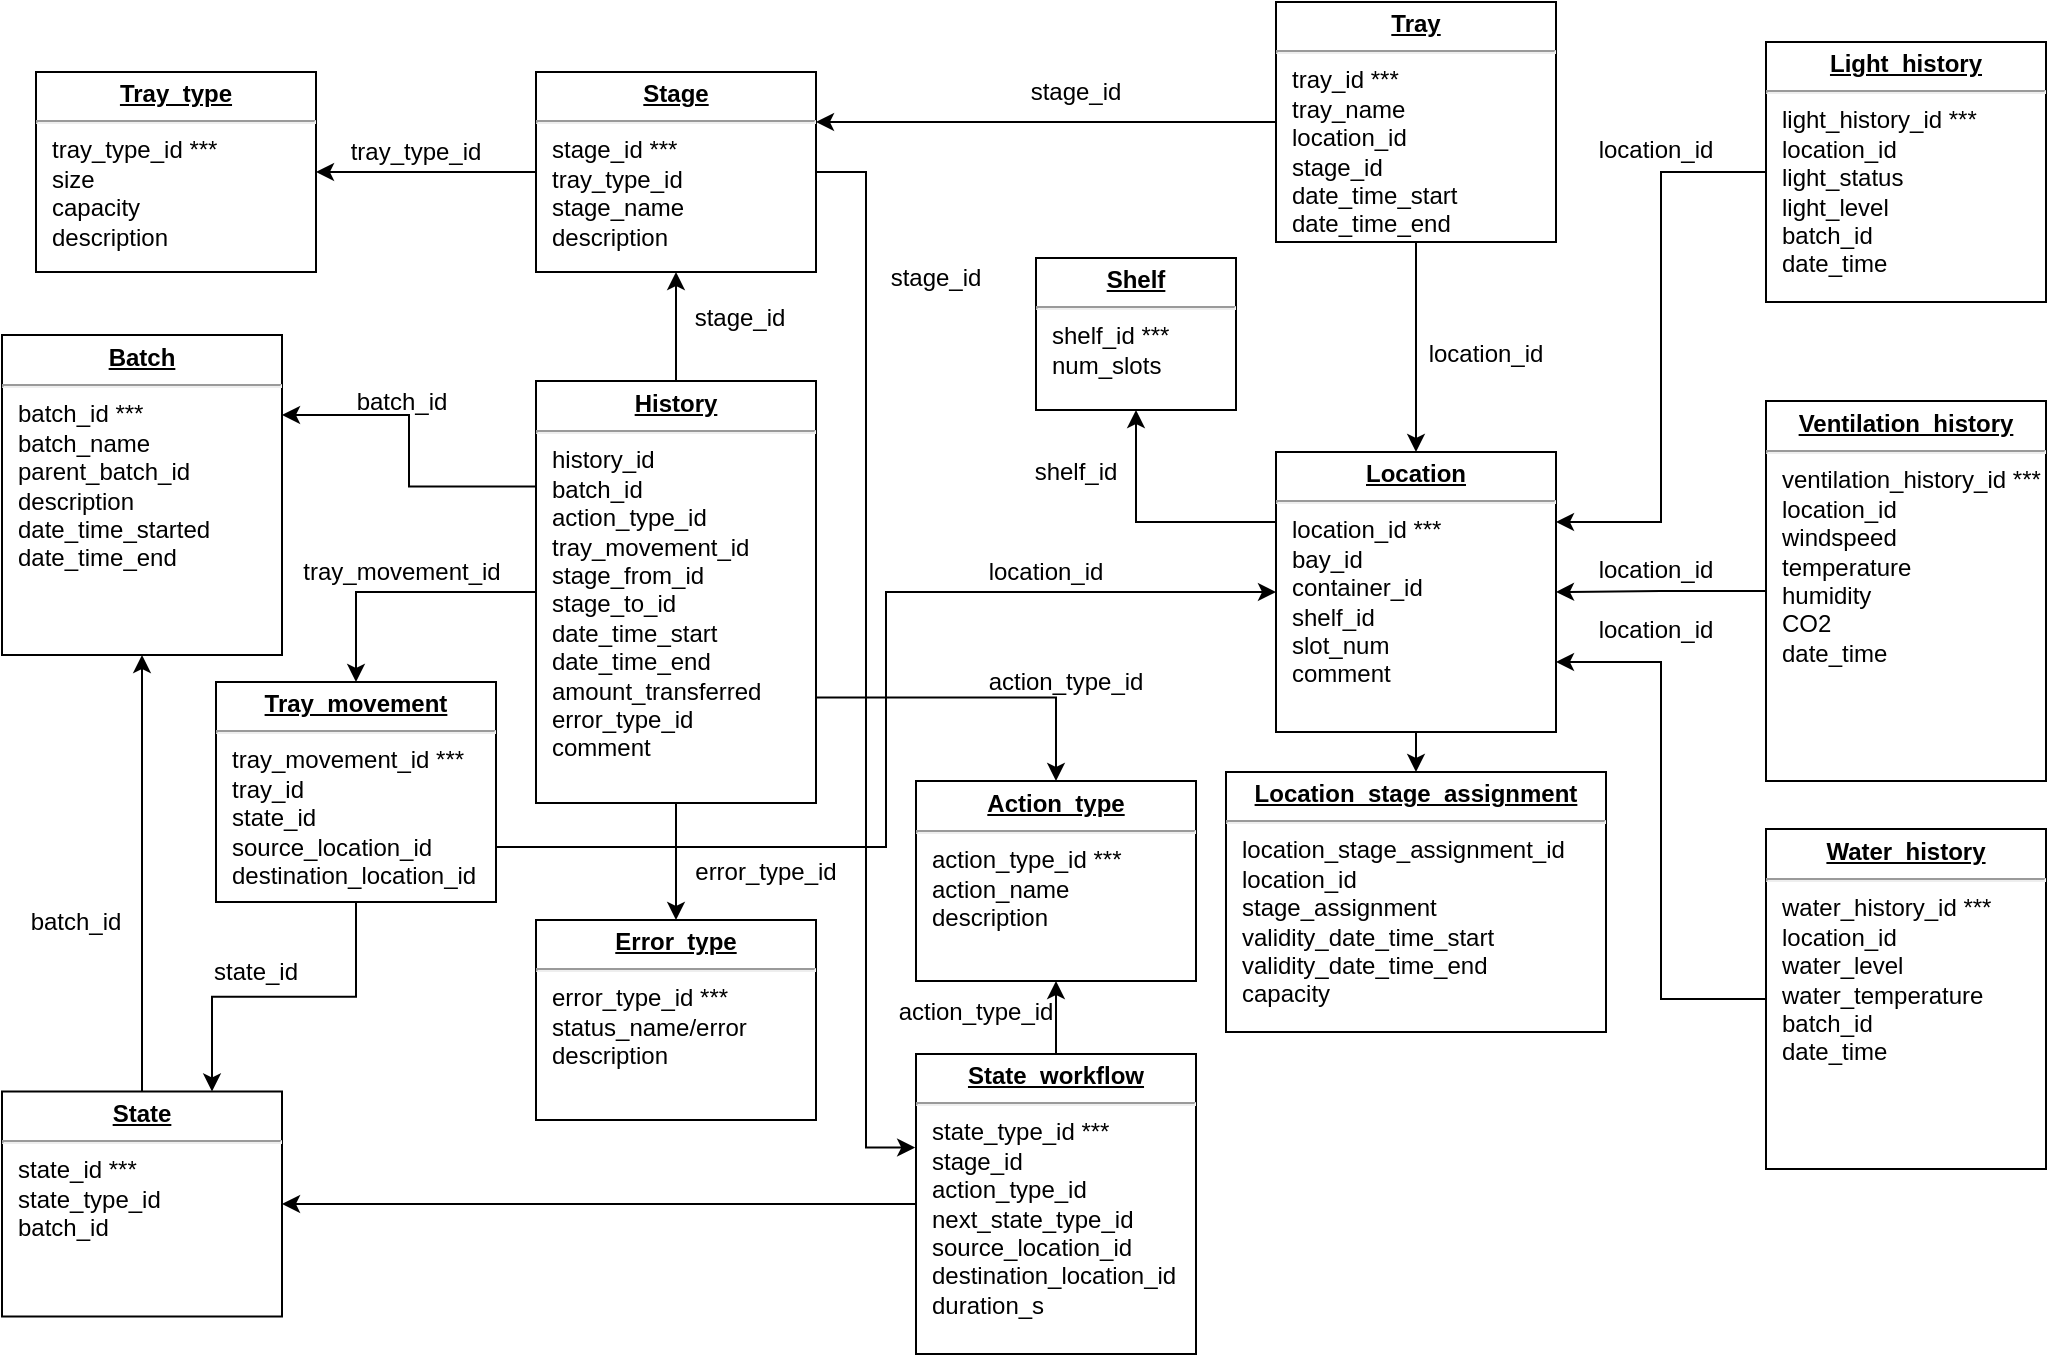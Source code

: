 <mxfile version="14.6.0" type="device"><diagram name="Page-1" id="a7904f86-f2b4-8e86-fa97-74104820619b"><mxGraphModel dx="1662" dy="737" grid="1" gridSize="10" guides="1" tooltips="1" connect="1" arrows="1" fold="1" page="1" pageScale="1" pageWidth="1100" pageHeight="850" background="#ffffff" math="0" shadow="0"><root><mxCell id="0"/><mxCell id="1" parent="0"/><mxCell id="24794b860abc3c2d-1" value="&lt;p style=&quot;margin: 0px ; margin-top: 4px ; text-align: center ; text-decoration: underline&quot;&gt;&lt;b&gt;Batch&lt;/b&gt;&lt;/p&gt;&lt;hr&gt;&lt;p style=&quot;margin: 0px ; margin-left: 8px&quot;&gt;batch_id ***&lt;br&gt;batch_name&lt;br&gt;parent_batch_id&lt;/p&gt;&lt;p style=&quot;margin: 0px ; margin-left: 8px&quot;&gt;&lt;span&gt;description&lt;/span&gt;&lt;br&gt;&lt;/p&gt;&lt;p style=&quot;margin: 0px ; margin-left: 8px&quot;&gt;date_time_started&lt;/p&gt;&lt;p style=&quot;margin: 0px ; margin-left: 8px&quot;&gt;date_time_end&lt;/p&gt;" style="verticalAlign=top;align=left;overflow=fill;fontSize=12;fontFamily=Helvetica;html=1;rounded=0;shadow=0;comic=0;labelBackgroundColor=none;strokeWidth=1" parent="1" vertex="1"><mxGeometry x="23" y="260.5" width="140" height="160" as="geometry"/></mxCell><mxCell id="24794b860abc3c2d-17" value="&lt;p style=&quot;margin: 0px ; margin-top: 4px ; text-align: center ; text-decoration: underline&quot;&gt;&lt;b&gt;Tray_type&lt;/b&gt;&lt;/p&gt;&lt;hr&gt;&lt;p style=&quot;margin: 0px ; margin-left: 8px&quot;&gt;tray_type_id ***&lt;br&gt;size&lt;/p&gt;&lt;p style=&quot;margin: 0px ; margin-left: 8px&quot;&gt;capacity&lt;br&gt;description&lt;/p&gt;&lt;p style=&quot;margin: 0px ; margin-left: 8px&quot;&gt;&lt;br&gt;&lt;/p&gt;" style="verticalAlign=top;align=left;overflow=fill;fontSize=12;fontFamily=Helvetica;html=1;rounded=0;shadow=0;comic=0;labelBackgroundColor=none;strokeWidth=1" parent="1" vertex="1"><mxGeometry x="40" y="129" width="140" height="100" as="geometry"/></mxCell><mxCell id="ped6waNMPXb0ZNZCsmnn-5" style="edgeStyle=orthogonalEdgeStyle;rounded=0;orthogonalLoop=1;jettySize=auto;html=1;exitX=0;exitY=0.5;exitDx=0;exitDy=0;entryX=1;entryY=0.5;entryDx=0;entryDy=0;" parent="1" source="24794b860abc3c2d-19" target="24794b860abc3c2d-17" edge="1"><mxGeometry relative="1" as="geometry"/></mxCell><mxCell id="QEcD29IbiEaPWwG-I_kp-25" style="edgeStyle=orthogonalEdgeStyle;rounded=0;orthogonalLoop=1;jettySize=auto;html=1;exitX=1;exitY=0.5;exitDx=0;exitDy=0;entryX=-0.003;entryY=0.312;entryDx=0;entryDy=0;entryPerimeter=0;" parent="1" source="24794b860abc3c2d-19" target="QEcD29IbiEaPWwG-I_kp-4" edge="1"><mxGeometry relative="1" as="geometry"/></mxCell><mxCell id="24794b860abc3c2d-19" value="&lt;p style=&quot;margin: 0px ; margin-top: 4px ; text-align: center ; text-decoration: underline&quot;&gt;&lt;b&gt;Stage&lt;/b&gt;&lt;/p&gt;&lt;hr&gt;&lt;p style=&quot;margin: 0px ; margin-left: 8px&quot;&gt;stage_id ***&lt;/p&gt;&lt;p style=&quot;margin: 0px ; margin-left: 8px&quot;&gt;tray_type_id&lt;/p&gt;&lt;p style=&quot;margin: 0px ; margin-left: 8px&quot;&gt;stage_name&lt;/p&gt;&lt;p style=&quot;margin: 0px ; margin-left: 8px&quot;&gt;&lt;span&gt;description&lt;/span&gt;&lt;br&gt;&lt;/p&gt;&lt;p style=&quot;margin: 0px ; margin-left: 8px&quot;&gt;&lt;br&gt;&lt;/p&gt;" style="verticalAlign=top;align=left;overflow=fill;fontSize=12;fontFamily=Helvetica;html=1;rounded=0;shadow=0;comic=0;labelBackgroundColor=none;strokeWidth=1" parent="1" vertex="1"><mxGeometry x="290" y="129" width="140" height="100" as="geometry"/></mxCell><mxCell id="24794b860abc3c2d-22" value="&lt;p style=&quot;margin: 0px ; margin-top: 4px ; text-align: center ; text-decoration: underline&quot;&gt;&lt;b&gt;Error_type&lt;/b&gt;&lt;/p&gt;&lt;hr&gt;&lt;p style=&quot;margin: 0px ; margin-left: 8px&quot;&gt;error_type_id ***&lt;br&gt;status_name/error&lt;br&gt;description&lt;/p&gt;" style="verticalAlign=top;align=left;overflow=fill;fontSize=12;fontFamily=Helvetica;html=1;rounded=0;shadow=0;comic=0;labelBackgroundColor=none;strokeWidth=1" parent="1" vertex="1"><mxGeometry x="290" y="553" width="140" height="100" as="geometry"/></mxCell><mxCell id="ped6waNMPXb0ZNZCsmnn-7" style="edgeStyle=orthogonalEdgeStyle;rounded=0;orthogonalLoop=1;jettySize=auto;html=1;exitX=0.5;exitY=1;exitDx=0;exitDy=0;entryX=0.5;entryY=0;entryDx=0;entryDy=0;" parent="1" source="24794b860abc3c2d-23" target="24794b860abc3c2d-22" edge="1"><mxGeometry relative="1" as="geometry"/></mxCell><mxCell id="ped6waNMPXb0ZNZCsmnn-9" style="edgeStyle=orthogonalEdgeStyle;rounded=0;orthogonalLoop=1;jettySize=auto;html=1;exitX=1;exitY=0.75;exitDx=0;exitDy=0;entryX=0.5;entryY=0;entryDx=0;entryDy=0;" parent="1" source="24794b860abc3c2d-23" target="ped6waNMPXb0ZNZCsmnn-6" edge="1"><mxGeometry relative="1" as="geometry"/></mxCell><mxCell id="ped6waNMPXb0ZNZCsmnn-19" style="edgeStyle=orthogonalEdgeStyle;rounded=0;orthogonalLoop=1;jettySize=auto;html=1;exitX=0.5;exitY=0;exitDx=0;exitDy=0;entryX=0.5;entryY=1;entryDx=0;entryDy=0;" parent="1" source="24794b860abc3c2d-23" target="24794b860abc3c2d-19" edge="1"><mxGeometry relative="1" as="geometry"/></mxCell><mxCell id="ped6waNMPXb0ZNZCsmnn-37" style="edgeStyle=orthogonalEdgeStyle;rounded=0;orthogonalLoop=1;jettySize=auto;html=1;exitX=0;exitY=0.25;exitDx=0;exitDy=0;entryX=1;entryY=0.25;entryDx=0;entryDy=0;" parent="1" source="24794b860abc3c2d-23" target="24794b860abc3c2d-1" edge="1"><mxGeometry relative="1" as="geometry"/></mxCell><mxCell id="QEcD29IbiEaPWwG-I_kp-23" style="edgeStyle=orthogonalEdgeStyle;rounded=0;orthogonalLoop=1;jettySize=auto;html=1;exitX=0;exitY=0.5;exitDx=0;exitDy=0;entryX=0.5;entryY=0;entryDx=0;entryDy=0;" parent="1" source="24794b860abc3c2d-23" target="QEcD29IbiEaPWwG-I_kp-18" edge="1"><mxGeometry relative="1" as="geometry"/></mxCell><mxCell id="24794b860abc3c2d-23" value="&lt;p style=&quot;margin: 0px ; margin-top: 4px ; text-align: center ; text-decoration: underline&quot;&gt;&lt;b&gt;History&lt;/b&gt;&lt;/p&gt;&lt;hr&gt;&lt;p style=&quot;margin: 0px ; margin-left: 8px&quot;&gt;history_id&lt;/p&gt;&lt;p style=&quot;margin: 0px ; margin-left: 8px&quot;&gt;batch_id&lt;/p&gt;&lt;p style=&quot;margin: 0px ; margin-left: 8px&quot;&gt;action_type_id&lt;/p&gt;&lt;p style=&quot;margin: 0px 0px 0px 8px&quot;&gt;&lt;span&gt;tray_movement_id&lt;/span&gt;&lt;/p&gt;&lt;p style=&quot;margin: 0px 0px 0px 8px&quot;&gt;&lt;span&gt;stage_from_id&lt;/span&gt;&lt;br&gt;&lt;/p&gt;&lt;p style=&quot;margin: 0px 0px 0px 8px&quot;&gt;stage_to_id&lt;/p&gt;&lt;p style=&quot;margin: 0px ; margin-left: 8px&quot;&gt;&lt;span&gt;date_time_start&lt;/span&gt;&lt;br&gt;&lt;/p&gt;&lt;p style=&quot;margin: 0px ; margin-left: 8px&quot;&gt;date_time_end&lt;br&gt;&lt;/p&gt;&lt;p style=&quot;margin: 0px ; margin-left: 8px&quot;&gt;amount_transferred&lt;/p&gt;&lt;p style=&quot;margin: 0px ; margin-left: 8px&quot;&gt;error_type_id&lt;/p&gt;&lt;p style=&quot;margin: 0px ; margin-left: 8px&quot;&gt;comment&lt;/p&gt;&lt;p style=&quot;margin: 0px ; margin-left: 8px&quot;&gt;&lt;br&gt;&lt;/p&gt;&lt;p style=&quot;margin: 0px ; margin-left: 8px&quot;&gt;&lt;br&gt;&lt;/p&gt;&lt;p style=&quot;margin: 0px ; margin-left: 8px&quot;&gt;&lt;br&gt;&lt;/p&gt;" style="verticalAlign=top;align=left;overflow=fill;fontSize=12;fontFamily=Helvetica;html=1;rounded=0;shadow=0;comic=0;labelBackgroundColor=none;strokeWidth=1" parent="1" vertex="1"><mxGeometry x="290" y="283.5" width="140" height="211" as="geometry"/></mxCell><mxCell id="ped6waNMPXb0ZNZCsmnn-18" style="edgeStyle=orthogonalEdgeStyle;rounded=0;orthogonalLoop=1;jettySize=auto;html=1;exitX=0;exitY=0.5;exitDx=0;exitDy=0;entryX=1;entryY=0.75;entryDx=0;entryDy=0;" parent="1" source="24794b860abc3c2d-26" target="ped6waNMPXb0ZNZCsmnn-15" edge="1"><mxGeometry relative="1" as="geometry"/></mxCell><mxCell id="24794b860abc3c2d-26" value="&lt;p style=&quot;margin: 0px ; margin-top: 4px ; text-align: center ; text-decoration: underline&quot;&gt;&lt;b&gt;Water_history&lt;/b&gt;&lt;/p&gt;&lt;hr&gt;&lt;p style=&quot;margin: 0px ; margin-left: 8px&quot;&gt;water_history_id ***&lt;/p&gt;&lt;p style=&quot;margin: 0px ; margin-left: 8px&quot;&gt;&lt;span&gt;location_id&lt;/span&gt;&lt;/p&gt;&lt;p style=&quot;margin: 0px ; margin-left: 8px&quot;&gt;&lt;span&gt;water_level&lt;/span&gt;&lt;br&gt;&lt;/p&gt;&lt;p style=&quot;margin: 0px ; margin-left: 8px&quot;&gt;water_temperature&lt;/p&gt;&lt;p style=&quot;margin: 0px ; margin-left: 8px&quot;&gt;batch_id&lt;/p&gt;&lt;p style=&quot;margin: 0px ; margin-left: 8px&quot;&gt;date_time&lt;/p&gt;&lt;p style=&quot;margin: 0px ; margin-left: 8px&quot;&gt;&lt;br&gt;&lt;/p&gt;" style="verticalAlign=top;align=left;overflow=fill;fontSize=12;fontFamily=Helvetica;html=1;rounded=0;shadow=0;comic=0;labelBackgroundColor=none;strokeWidth=1" parent="1" vertex="1"><mxGeometry x="905" y="507.5" width="140" height="170" as="geometry"/></mxCell><mxCell id="ped6waNMPXb0ZNZCsmnn-17" style="edgeStyle=orthogonalEdgeStyle;rounded=0;orthogonalLoop=1;jettySize=auto;html=1;exitX=0;exitY=0.5;exitDx=0;exitDy=0;" parent="1" source="24794b860abc3c2d-29" target="ped6waNMPXb0ZNZCsmnn-15" edge="1"><mxGeometry relative="1" as="geometry"/></mxCell><mxCell id="24794b860abc3c2d-29" value="&lt;p style=&quot;margin: 0px ; margin-top: 4px ; text-align: center ; text-decoration: underline&quot;&gt;&lt;b&gt;Ventilation_history&lt;/b&gt;&lt;/p&gt;&lt;hr&gt;&lt;p style=&quot;margin: 0px ; margin-left: 8px&quot;&gt;ventilation_history_id ***&lt;/p&gt;&lt;p style=&quot;margin: 0px ; margin-left: 8px&quot;&gt;location_id&lt;/p&gt;&lt;p style=&quot;margin: 0px ; margin-left: 8px&quot;&gt;&lt;span&gt;windspeed&lt;/span&gt;&lt;br&gt;&lt;/p&gt;&lt;p style=&quot;margin: 0px ; margin-left: 8px&quot;&gt;temperature&lt;br&gt;&lt;/p&gt;&lt;p style=&quot;margin: 0px ; margin-left: 8px&quot;&gt;humidity&lt;br&gt;&lt;/p&gt;&lt;p style=&quot;margin: 0px ; margin-left: 8px&quot;&gt;CO2&lt;br&gt;&lt;/p&gt;&lt;p style=&quot;margin: 0px ; margin-left: 8px&quot;&gt;date_time&lt;/p&gt;&lt;p style=&quot;margin: 0px ; margin-left: 8px&quot;&gt;&lt;br&gt;&lt;/p&gt;&lt;p style=&quot;margin: 0px ; margin-left: 8px&quot;&gt;&lt;br&gt;&lt;/p&gt;" style="verticalAlign=top;align=left;overflow=fill;fontSize=12;fontFamily=Helvetica;html=1;rounded=0;shadow=0;comic=0;labelBackgroundColor=none;strokeWidth=1" parent="1" vertex="1"><mxGeometry x="905" y="293.5" width="140" height="190" as="geometry"/></mxCell><mxCell id="ped6waNMPXb0ZNZCsmnn-16" style="edgeStyle=orthogonalEdgeStyle;rounded=0;orthogonalLoop=1;jettySize=auto;html=1;exitX=0;exitY=0.5;exitDx=0;exitDy=0;entryX=1;entryY=0.25;entryDx=0;entryDy=0;" parent="1" source="ped6waNMPXb0ZNZCsmnn-1" target="ped6waNMPXb0ZNZCsmnn-15" edge="1"><mxGeometry relative="1" as="geometry"/></mxCell><mxCell id="ped6waNMPXb0ZNZCsmnn-1" value="&lt;p style=&quot;margin: 0px ; margin-top: 4px ; text-align: center ; text-decoration: underline&quot;&gt;&lt;b&gt;Light_history&lt;/b&gt;&lt;/p&gt;&lt;hr&gt;&lt;p style=&quot;margin: 0px ; margin-left: 8px&quot;&gt;light_history_id ***&lt;/p&gt;&lt;p style=&quot;margin: 0px ; margin-left: 8px&quot;&gt;&lt;span&gt;location_id&lt;/span&gt;&lt;/p&gt;&lt;p style=&quot;margin: 0px ; margin-left: 8px&quot;&gt;&lt;span&gt;light_status&lt;/span&gt;&lt;/p&gt;&lt;p style=&quot;margin: 0px ; margin-left: 8px&quot;&gt;&lt;span&gt;light_level&lt;/span&gt;&lt;br&gt;&lt;/p&gt;&lt;p style=&quot;margin: 0px ; margin-left: 8px&quot;&gt;batch_id&lt;/p&gt;&lt;p style=&quot;margin: 0px ; margin-left: 8px&quot;&gt;date_time&lt;/p&gt;" style="verticalAlign=top;align=left;overflow=fill;fontSize=12;fontFamily=Helvetica;html=1;rounded=0;shadow=0;comic=0;labelBackgroundColor=none;strokeWidth=1" parent="1" vertex="1"><mxGeometry x="905" y="114" width="140" height="130" as="geometry"/></mxCell><mxCell id="ped6waNMPXb0ZNZCsmnn-6" value="&lt;p style=&quot;margin: 0px ; margin-top: 4px ; text-align: center ; text-decoration: underline&quot;&gt;&lt;b&gt;Action_type&lt;/b&gt;&lt;/p&gt;&lt;hr&gt;&lt;p style=&quot;margin: 0px ; margin-left: 8px&quot;&gt;action_type_id ***&lt;/p&gt;&lt;p style=&quot;margin: 0px ; margin-left: 8px&quot;&gt;action_name&lt;/p&gt;&lt;p style=&quot;margin: 0px ; margin-left: 8px&quot;&gt;description&lt;br&gt;&lt;/p&gt;&lt;p style=&quot;margin: 0px 0px 0px 8px&quot;&gt;&lt;br&gt;&lt;/p&gt;" style="verticalAlign=top;align=left;overflow=fill;fontSize=12;fontFamily=Helvetica;html=1;rounded=0;shadow=0;comic=0;labelBackgroundColor=none;strokeWidth=1" parent="1" vertex="1"><mxGeometry x="480" y="483.5" width="140" height="100" as="geometry"/></mxCell><mxCell id="QEcD29IbiEaPWwG-I_kp-6" style="edgeStyle=orthogonalEdgeStyle;rounded=0;orthogonalLoop=1;jettySize=auto;html=1;exitX=0.5;exitY=1;exitDx=0;exitDy=0;entryX=0.5;entryY=0;entryDx=0;entryDy=0;" parent="1" source="ped6waNMPXb0ZNZCsmnn-15" target="QEcD29IbiEaPWwG-I_kp-5" edge="1"><mxGeometry relative="1" as="geometry"/></mxCell><mxCell id="NLjvE_1UuNC0Cz67aT8G-4" style="edgeStyle=orthogonalEdgeStyle;rounded=0;orthogonalLoop=1;jettySize=auto;html=1;exitX=0;exitY=0.25;exitDx=0;exitDy=0;entryX=0.5;entryY=1;entryDx=0;entryDy=0;" edge="1" parent="1" source="ped6waNMPXb0ZNZCsmnn-15" target="NLjvE_1UuNC0Cz67aT8G-1"><mxGeometry relative="1" as="geometry"/></mxCell><mxCell id="ped6waNMPXb0ZNZCsmnn-15" value="&lt;p style=&quot;margin: 0px ; margin-top: 4px ; text-align: center ; text-decoration: underline&quot;&gt;&lt;b&gt;Location&lt;/b&gt;&lt;/p&gt;&lt;hr&gt;&lt;p style=&quot;margin: 0px ; margin-left: 8px&quot;&gt;location_id ***&lt;br&gt;bay_id&lt;/p&gt;&lt;p style=&quot;margin: 0px ; margin-left: 8px&quot;&gt;container_id&lt;br&gt;shelf_id&lt;/p&gt;&lt;p style=&quot;margin: 0px ; margin-left: 8px&quot;&gt;slot_num&lt;/p&gt;&lt;p style=&quot;margin: 0px ; margin-left: 8px&quot;&gt;comment&lt;/p&gt;&lt;p style=&quot;margin: 0px ; margin-left: 8px&quot;&gt;&lt;br&gt;&lt;/p&gt;&lt;p style=&quot;margin: 0px ; margin-left: 8px&quot;&gt;&lt;br&gt;&lt;/p&gt;" style="verticalAlign=top;align=left;overflow=fill;fontSize=12;fontFamily=Helvetica;html=1;rounded=0;shadow=0;comic=0;labelBackgroundColor=none;strokeWidth=1" parent="1" vertex="1"><mxGeometry x="660" y="319" width="140" height="140" as="geometry"/></mxCell><mxCell id="ped6waNMPXb0ZNZCsmnn-22" value="tray_type_id" style="text;html=1;strokeColor=none;fillColor=none;align=center;verticalAlign=middle;whiteSpace=wrap;rounded=0;" parent="1" vertex="1"><mxGeometry x="210" y="159" width="40" height="20" as="geometry"/></mxCell><mxCell id="ped6waNMPXb0ZNZCsmnn-23" value="stage_id" style="text;html=1;strokeColor=none;fillColor=none;align=center;verticalAlign=middle;whiteSpace=wrap;rounded=0;" parent="1" vertex="1"><mxGeometry x="367" y="242" width="50" height="20" as="geometry"/></mxCell><mxCell id="ped6waNMPXb0ZNZCsmnn-24" value="batch_id" style="text;html=1;strokeColor=none;fillColor=none;align=center;verticalAlign=middle;whiteSpace=wrap;rounded=0;" parent="1" vertex="1"><mxGeometry x="198" y="283.5" width="50" height="20" as="geometry"/></mxCell><mxCell id="ped6waNMPXb0ZNZCsmnn-25" value="location_id" style="text;html=1;strokeColor=none;fillColor=none;align=center;verticalAlign=middle;whiteSpace=wrap;rounded=0;" parent="1" vertex="1"><mxGeometry x="520" y="369" width="50" height="20" as="geometry"/></mxCell><mxCell id="ped6waNMPXb0ZNZCsmnn-26" value="error_type_id" style="text;html=1;strokeColor=none;fillColor=none;align=center;verticalAlign=middle;whiteSpace=wrap;rounded=0;" parent="1" vertex="1"><mxGeometry x="380" y="519" width="50" height="20" as="geometry"/></mxCell><mxCell id="ped6waNMPXb0ZNZCsmnn-27" value="action_type_id" style="text;html=1;strokeColor=none;fillColor=none;align=center;verticalAlign=middle;whiteSpace=wrap;rounded=0;" parent="1" vertex="1"><mxGeometry x="530" y="424" width="50" height="20" as="geometry"/></mxCell><mxCell id="ped6waNMPXb0ZNZCsmnn-28" value="location_id" style="text;html=1;strokeColor=none;fillColor=none;align=center;verticalAlign=middle;whiteSpace=wrap;rounded=0;" parent="1" vertex="1"><mxGeometry x="825" y="157.5" width="50" height="20" as="geometry"/></mxCell><mxCell id="ped6waNMPXb0ZNZCsmnn-29" value="location_id" style="text;html=1;strokeColor=none;fillColor=none;align=center;verticalAlign=middle;whiteSpace=wrap;rounded=0;" parent="1" vertex="1"><mxGeometry x="825" y="367.5" width="50" height="20" as="geometry"/></mxCell><mxCell id="ped6waNMPXb0ZNZCsmnn-30" value="location_id" style="text;html=1;strokeColor=none;fillColor=none;align=center;verticalAlign=middle;whiteSpace=wrap;rounded=0;" parent="1" vertex="1"><mxGeometry x="825" y="397.5" width="50" height="20" as="geometry"/></mxCell><mxCell id="QEcD29IbiEaPWwG-I_kp-12" style="edgeStyle=orthogonalEdgeStyle;rounded=0;orthogonalLoop=1;jettySize=auto;html=1;exitX=0.5;exitY=0;exitDx=0;exitDy=0;entryX=0.5;entryY=1;entryDx=0;entryDy=0;" parent="1" source="QEcD29IbiEaPWwG-I_kp-2" target="24794b860abc3c2d-1" edge="1"><mxGeometry relative="1" as="geometry"/></mxCell><mxCell id="QEcD29IbiEaPWwG-I_kp-2" value="&lt;p style=&quot;margin: 0px ; margin-top: 4px ; text-align: center ; text-decoration: underline&quot;&gt;&lt;b&gt;State&lt;/b&gt;&lt;/p&gt;&lt;hr&gt;&lt;p style=&quot;margin: 0px ; margin-left: 8px&quot;&gt;state_id ***&lt;/p&gt;&lt;p style=&quot;margin: 0px ; margin-left: 8px&quot;&gt;&lt;span&gt;state_type_id&lt;/span&gt;&lt;br&gt;&lt;/p&gt;&lt;p style=&quot;margin: 0px ; margin-left: 8px&quot;&gt;batch_id&amp;nbsp;&lt;br&gt;&lt;br&gt;&lt;/p&gt;" style="verticalAlign=top;align=left;overflow=fill;fontSize=12;fontFamily=Helvetica;html=1;rounded=0;shadow=0;comic=0;labelBackgroundColor=none;strokeWidth=1" parent="1" vertex="1"><mxGeometry x="23" y="638.75" width="140" height="112.5" as="geometry"/></mxCell><mxCell id="QEcD29IbiEaPWwG-I_kp-10" style="edgeStyle=orthogonalEdgeStyle;rounded=0;orthogonalLoop=1;jettySize=auto;html=1;exitX=0.5;exitY=0;exitDx=0;exitDy=0;entryX=0.5;entryY=1;entryDx=0;entryDy=0;" parent="1" source="QEcD29IbiEaPWwG-I_kp-4" target="ped6waNMPXb0ZNZCsmnn-6" edge="1"><mxGeometry relative="1" as="geometry"/></mxCell><mxCell id="QEcD29IbiEaPWwG-I_kp-24" style="edgeStyle=orthogonalEdgeStyle;rounded=0;orthogonalLoop=1;jettySize=auto;html=1;exitX=0;exitY=0.5;exitDx=0;exitDy=0;entryX=1;entryY=0.5;entryDx=0;entryDy=0;" parent="1" source="QEcD29IbiEaPWwG-I_kp-4" target="QEcD29IbiEaPWwG-I_kp-2" edge="1"><mxGeometry relative="1" as="geometry"/></mxCell><mxCell id="QEcD29IbiEaPWwG-I_kp-4" value="&lt;p style=&quot;margin: 0px ; margin-top: 4px ; text-align: center ; text-decoration: underline&quot;&gt;&lt;b&gt;State_workflow&lt;/b&gt;&lt;/p&gt;&lt;hr&gt;&lt;p style=&quot;margin: 0px ; margin-left: 8px&quot;&gt;&lt;span&gt;state_type_id ***&lt;/span&gt;&lt;br&gt;&lt;/p&gt;&lt;p style=&quot;margin: 0px ; margin-left: 8px&quot;&gt;stage_id&lt;/p&gt;&lt;p style=&quot;margin: 0px ; margin-left: 8px&quot;&gt;action_type_id&lt;/p&gt;&lt;p style=&quot;margin: 0px ; margin-left: 8px&quot;&gt;next_state_type_id&lt;/p&gt;&lt;p style=&quot;margin: 0px ; margin-left: 8px&quot;&gt;&lt;span&gt;source_location_id&lt;/span&gt;&lt;br&gt;&lt;/p&gt;&lt;p style=&quot;margin: 0px ; margin-left: 8px&quot;&gt;destination_location_id&lt;/p&gt;&lt;p style=&quot;margin: 0px ; margin-left: 8px&quot;&gt;duration_s&lt;br&gt;&lt;/p&gt;" style="verticalAlign=top;align=left;overflow=fill;fontSize=12;fontFamily=Helvetica;html=1;rounded=0;shadow=0;comic=0;labelBackgroundColor=none;strokeWidth=1" parent="1" vertex="1"><mxGeometry x="480" y="620" width="140" height="150" as="geometry"/></mxCell><mxCell id="QEcD29IbiEaPWwG-I_kp-5" value="&lt;p style=&quot;margin: 0px ; margin-top: 4px ; text-align: center ; text-decoration: underline&quot;&gt;&lt;b&gt;Location_stage_assignment&lt;/b&gt;&lt;/p&gt;&lt;hr&gt;&lt;p style=&quot;margin: 0px ; margin-left: 8px&quot;&gt;location_stage_assignment_id&lt;/p&gt;&lt;p style=&quot;margin: 0px ; margin-left: 8px&quot;&gt;location_id&amp;nbsp;&lt;/p&gt;&lt;p style=&quot;margin: 0px ; margin-left: 8px&quot;&gt;&lt;span&gt;stage_assignment&lt;/span&gt;&lt;br&gt;&lt;/p&gt;&lt;p style=&quot;margin: 0px ; margin-left: 8px&quot;&gt;validity_date_time_start&lt;/p&gt;&lt;p style=&quot;margin: 0px ; margin-left: 8px&quot;&gt;validity_date_time_end&lt;/p&gt;&lt;p style=&quot;margin: 0px ; margin-left: 8px&quot;&gt;capacity&lt;/p&gt;&lt;p style=&quot;margin: 0px ; margin-left: 8px&quot;&gt;&lt;br&gt;&lt;/p&gt;" style="verticalAlign=top;align=left;overflow=fill;fontSize=12;fontFamily=Helvetica;html=1;rounded=0;shadow=0;comic=0;labelBackgroundColor=none;strokeWidth=1" parent="1" vertex="1"><mxGeometry x="635" y="479" width="190" height="130" as="geometry"/></mxCell><mxCell id="QEcD29IbiEaPWwG-I_kp-11" value="action_type_id" style="text;html=1;strokeColor=none;fillColor=none;align=center;verticalAlign=middle;whiteSpace=wrap;rounded=0;" parent="1" vertex="1"><mxGeometry x="490" y="589" width="40" height="20" as="geometry"/></mxCell><mxCell id="QEcD29IbiEaPWwG-I_kp-13" value="batch_id" style="text;html=1;strokeColor=none;fillColor=none;align=center;verticalAlign=middle;whiteSpace=wrap;rounded=0;" parent="1" vertex="1"><mxGeometry x="40" y="544" width="40" height="20" as="geometry"/></mxCell><mxCell id="xYenwDcR7UzdaK9fupIm-1" style="edgeStyle=orthogonalEdgeStyle;rounded=0;orthogonalLoop=1;jettySize=auto;html=1;exitX=0.5;exitY=1;exitDx=0;exitDy=0;entryX=0.75;entryY=0;entryDx=0;entryDy=0;" parent="1" source="QEcD29IbiEaPWwG-I_kp-18" target="QEcD29IbiEaPWwG-I_kp-2" edge="1"><mxGeometry relative="1" as="geometry"/></mxCell><mxCell id="4uxZvZph8EBFKWVP-iLD-1" style="edgeStyle=orthogonalEdgeStyle;rounded=0;orthogonalLoop=1;jettySize=auto;html=1;exitX=1;exitY=0.75;exitDx=0;exitDy=0;" parent="1" source="QEcD29IbiEaPWwG-I_kp-18" target="ped6waNMPXb0ZNZCsmnn-15" edge="1"><mxGeometry relative="1" as="geometry"/></mxCell><mxCell id="QEcD29IbiEaPWwG-I_kp-18" value="&lt;p style=&quot;margin: 0px ; margin-top: 4px ; text-align: center ; text-decoration: underline&quot;&gt;&lt;b&gt;Tray_movement&lt;/b&gt;&lt;/p&gt;&lt;hr&gt;&lt;p style=&quot;margin: 0px ; margin-left: 8px&quot;&gt;&lt;span&gt;tray_movement_id ***&lt;/span&gt;&lt;br&gt;&lt;/p&gt;&lt;p style=&quot;margin: 0px ; margin-left: 8px&quot;&gt;&lt;span&gt;tray_id&lt;/span&gt;&lt;/p&gt;&lt;p style=&quot;margin: 0px ; margin-left: 8px&quot;&gt;state_id&lt;/p&gt;&lt;p style=&quot;margin: 0px ; margin-left: 8px&quot;&gt;source_location_id&lt;/p&gt;&lt;p style=&quot;margin: 0px ; margin-left: 8px&quot;&gt;destination_location_id&lt;/p&gt;" style="verticalAlign=top;align=left;overflow=fill;fontSize=12;fontFamily=Helvetica;html=1;rounded=0;shadow=0;comic=0;labelBackgroundColor=none;strokeWidth=1" parent="1" vertex="1"><mxGeometry x="130" y="434" width="140" height="110" as="geometry"/></mxCell><mxCell id="QEcD29IbiEaPWwG-I_kp-22" value="tray_movement_id" style="text;html=1;strokeColor=none;fillColor=none;align=center;verticalAlign=middle;whiteSpace=wrap;rounded=0;" parent="1" vertex="1"><mxGeometry x="203" y="369" width="40" height="20" as="geometry"/></mxCell><mxCell id="QEcD29IbiEaPWwG-I_kp-26" value="stage_id" style="text;html=1;strokeColor=none;fillColor=none;align=center;verticalAlign=middle;whiteSpace=wrap;rounded=0;" parent="1" vertex="1"><mxGeometry x="470" y="222" width="40" height="20" as="geometry"/></mxCell><mxCell id="1OuoY8dpYRl1E6Cqjcz2-6" style="edgeStyle=orthogonalEdgeStyle;rounded=0;orthogonalLoop=1;jettySize=auto;html=1;exitX=0;exitY=0.5;exitDx=0;exitDy=0;entryX=1;entryY=0.25;entryDx=0;entryDy=0;" parent="1" source="1OuoY8dpYRl1E6Cqjcz2-3" target="24794b860abc3c2d-19" edge="1"><mxGeometry relative="1" as="geometry"/></mxCell><mxCell id="1OuoY8dpYRl1E6Cqjcz2-10" style="edgeStyle=orthogonalEdgeStyle;rounded=0;orthogonalLoop=1;jettySize=auto;html=1;exitX=0.5;exitY=1;exitDx=0;exitDy=0;entryX=0.5;entryY=0;entryDx=0;entryDy=0;" parent="1" source="1OuoY8dpYRl1E6Cqjcz2-3" target="ped6waNMPXb0ZNZCsmnn-15" edge="1"><mxGeometry relative="1" as="geometry"/></mxCell><mxCell id="1OuoY8dpYRl1E6Cqjcz2-3" value="&lt;p style=&quot;margin: 0px ; margin-top: 4px ; text-align: center ; text-decoration: underline&quot;&gt;&lt;b&gt;Tray&lt;/b&gt;&lt;/p&gt;&lt;hr&gt;&lt;p style=&quot;margin: 0px ; margin-left: 8px&quot;&gt;&lt;span&gt;tray_id ***&lt;/span&gt;&lt;/p&gt;&lt;p style=&quot;margin: 0px ; margin-left: 8px&quot;&gt;&lt;span&gt;tray_name&lt;/span&gt;&lt;/p&gt;&lt;p style=&quot;margin: 0px ; margin-left: 8px&quot;&gt;&lt;span&gt;location_id&lt;/span&gt;&lt;br&gt;&lt;/p&gt;&lt;p style=&quot;margin: 0px ; margin-left: 8px&quot;&gt;stage_id&lt;/p&gt;&lt;p style=&quot;margin: 0px ; margin-left: 8px&quot;&gt;date_time_start&lt;/p&gt;&lt;p style=&quot;margin: 0px ; margin-left: 8px&quot;&gt;date_time_end&lt;/p&gt;&lt;p style=&quot;margin: 0px ; margin-left: 8px&quot;&gt;&lt;br&gt;&lt;/p&gt;" style="verticalAlign=top;align=left;overflow=fill;fontSize=12;fontFamily=Helvetica;html=1;rounded=0;shadow=0;comic=0;labelBackgroundColor=none;strokeWidth=1" parent="1" vertex="1"><mxGeometry x="660" y="94" width="140" height="120" as="geometry"/></mxCell><mxCell id="1OuoY8dpYRl1E6Cqjcz2-7" value="location_id" style="text;html=1;strokeColor=none;fillColor=none;align=center;verticalAlign=middle;whiteSpace=wrap;rounded=0;" parent="1" vertex="1"><mxGeometry x="740" y="260" width="50" height="20" as="geometry"/></mxCell><mxCell id="1OuoY8dpYRl1E6Cqjcz2-8" value="stage_id" style="text;html=1;strokeColor=none;fillColor=none;align=center;verticalAlign=middle;whiteSpace=wrap;rounded=0;" parent="1" vertex="1"><mxGeometry x="540" y="129" width="40" height="20" as="geometry"/></mxCell><mxCell id="xYenwDcR7UzdaK9fupIm-2" value="state_id" style="text;html=1;strokeColor=none;fillColor=none;align=center;verticalAlign=middle;whiteSpace=wrap;rounded=0;" parent="1" vertex="1"><mxGeometry x="130" y="569" width="40" height="20" as="geometry"/></mxCell><mxCell id="NLjvE_1UuNC0Cz67aT8G-1" value="&lt;p style=&quot;margin: 0px ; margin-top: 4px ; text-align: center ; text-decoration: underline&quot;&gt;&lt;b&gt;Shelf&lt;/b&gt;&lt;/p&gt;&lt;hr&gt;&lt;p style=&quot;margin: 0px ; margin-left: 8px&quot;&gt;&lt;span&gt;shelf_id ***&lt;/span&gt;&lt;/p&gt;&lt;p style=&quot;margin: 0px ; margin-left: 8px&quot;&gt;num_slots&lt;/p&gt;&lt;p style=&quot;margin: 0px ; margin-left: 8px&quot;&gt;&lt;br&gt;&lt;/p&gt;" style="verticalAlign=top;align=left;overflow=fill;fontSize=12;fontFamily=Helvetica;html=1;rounded=0;shadow=0;comic=0;labelBackgroundColor=none;strokeWidth=1" vertex="1" parent="1"><mxGeometry x="540" y="222" width="100" height="76" as="geometry"/></mxCell><mxCell id="NLjvE_1UuNC0Cz67aT8G-3" value="shelf_id" style="text;html=1;strokeColor=none;fillColor=none;align=center;verticalAlign=middle;whiteSpace=wrap;rounded=0;" vertex="1" parent="1"><mxGeometry x="535" y="319" width="50" height="20" as="geometry"/></mxCell></root></mxGraphModel></diagram></mxfile>
